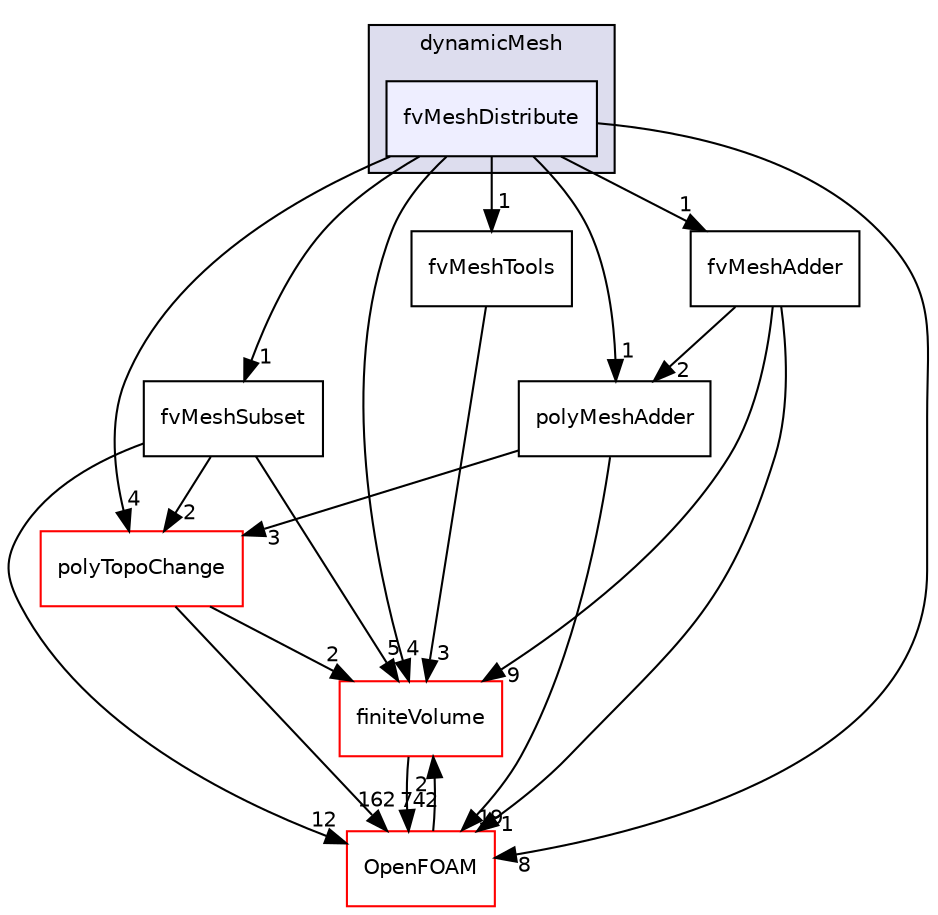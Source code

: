 digraph "src/dynamicMesh/fvMeshDistribute" {
  bgcolor=transparent;
  compound=true
  node [ fontsize="10", fontname="Helvetica"];
  edge [ labelfontsize="10", labelfontname="Helvetica"];
  subgraph clusterdir_63742796c427c97a292c80f7db71da36 {
    graph [ bgcolor="#ddddee", pencolor="black", label="dynamicMesh" fontname="Helvetica", fontsize="10", URL="dir_63742796c427c97a292c80f7db71da36.html"]
  dir_577773e1069a916ae356340e1642450c [shape=box, label="fvMeshDistribute", style="filled", fillcolor="#eeeeff", pencolor="black", URL="dir_577773e1069a916ae356340e1642450c.html"];
  }
  dir_9bd15774b555cf7259a6fa18f99fe99b [shape=box label="finiteVolume" color="red" URL="dir_9bd15774b555cf7259a6fa18f99fe99b.html"];
  dir_1dcc9f8d039401a5088c21c8f851d182 [shape=box label="polyTopoChange" color="red" URL="dir_1dcc9f8d039401a5088c21c8f851d182.html"];
  dir_e23327a71743ffe75713f6a7da1ee175 [shape=box label="polyMeshAdder" URL="dir_e23327a71743ffe75713f6a7da1ee175.html"];
  dir_440af7b05d14cff8b6286d0b48f1a437 [shape=box label="fvMeshAdder" URL="dir_440af7b05d14cff8b6286d0b48f1a437.html"];
  dir_752ee2ea52ff243b3df9acf90ed8ee84 [shape=box label="fvMeshTools" URL="dir_752ee2ea52ff243b3df9acf90ed8ee84.html"];
  dir_c5473ff19b20e6ec4dfe5c310b3778a8 [shape=box label="OpenFOAM" color="red" URL="dir_c5473ff19b20e6ec4dfe5c310b3778a8.html"];
  dir_0d21eae395dc27e78a07fcf5d5d22d6a [shape=box label="fvMeshSubset" URL="dir_0d21eae395dc27e78a07fcf5d5d22d6a.html"];
  dir_577773e1069a916ae356340e1642450c->dir_9bd15774b555cf7259a6fa18f99fe99b [headlabel="4", labeldistance=1.5 headhref="dir_000779_000867.html"];
  dir_577773e1069a916ae356340e1642450c->dir_1dcc9f8d039401a5088c21c8f851d182 [headlabel="4", labeldistance=1.5 headhref="dir_000779_000814.html"];
  dir_577773e1069a916ae356340e1642450c->dir_e23327a71743ffe75713f6a7da1ee175 [headlabel="1", labeldistance=1.5 headhref="dir_000779_000812.html"];
  dir_577773e1069a916ae356340e1642450c->dir_440af7b05d14cff8b6286d0b48f1a437 [headlabel="1", labeldistance=1.5 headhref="dir_000779_000778.html"];
  dir_577773e1069a916ae356340e1642450c->dir_752ee2ea52ff243b3df9acf90ed8ee84 [headlabel="1", labeldistance=1.5 headhref="dir_000779_000781.html"];
  dir_577773e1069a916ae356340e1642450c->dir_c5473ff19b20e6ec4dfe5c310b3778a8 [headlabel="8", labeldistance=1.5 headhref="dir_000779_001929.html"];
  dir_577773e1069a916ae356340e1642450c->dir_0d21eae395dc27e78a07fcf5d5d22d6a [headlabel="1", labeldistance=1.5 headhref="dir_000779_000780.html"];
  dir_9bd15774b555cf7259a6fa18f99fe99b->dir_c5473ff19b20e6ec4dfe5c310b3778a8 [headlabel="742", labeldistance=1.5 headhref="dir_000867_001929.html"];
  dir_e23327a71743ffe75713f6a7da1ee175->dir_1dcc9f8d039401a5088c21c8f851d182 [headlabel="3", labeldistance=1.5 headhref="dir_000812_000814.html"];
  dir_e23327a71743ffe75713f6a7da1ee175->dir_c5473ff19b20e6ec4dfe5c310b3778a8 [headlabel="19", labeldistance=1.5 headhref="dir_000812_001929.html"];
  dir_1dcc9f8d039401a5088c21c8f851d182->dir_9bd15774b555cf7259a6fa18f99fe99b [headlabel="2", labeldistance=1.5 headhref="dir_000814_000867.html"];
  dir_1dcc9f8d039401a5088c21c8f851d182->dir_c5473ff19b20e6ec4dfe5c310b3778a8 [headlabel="162", labeldistance=1.5 headhref="dir_000814_001929.html"];
  dir_440af7b05d14cff8b6286d0b48f1a437->dir_9bd15774b555cf7259a6fa18f99fe99b [headlabel="9", labeldistance=1.5 headhref="dir_000778_000867.html"];
  dir_440af7b05d14cff8b6286d0b48f1a437->dir_e23327a71743ffe75713f6a7da1ee175 [headlabel="2", labeldistance=1.5 headhref="dir_000778_000812.html"];
  dir_440af7b05d14cff8b6286d0b48f1a437->dir_c5473ff19b20e6ec4dfe5c310b3778a8 [headlabel="1", labeldistance=1.5 headhref="dir_000778_001929.html"];
  dir_752ee2ea52ff243b3df9acf90ed8ee84->dir_9bd15774b555cf7259a6fa18f99fe99b [headlabel="3", labeldistance=1.5 headhref="dir_000781_000867.html"];
  dir_c5473ff19b20e6ec4dfe5c310b3778a8->dir_9bd15774b555cf7259a6fa18f99fe99b [headlabel="2", labeldistance=1.5 headhref="dir_001929_000867.html"];
  dir_0d21eae395dc27e78a07fcf5d5d22d6a->dir_9bd15774b555cf7259a6fa18f99fe99b [headlabel="5", labeldistance=1.5 headhref="dir_000780_000867.html"];
  dir_0d21eae395dc27e78a07fcf5d5d22d6a->dir_1dcc9f8d039401a5088c21c8f851d182 [headlabel="2", labeldistance=1.5 headhref="dir_000780_000814.html"];
  dir_0d21eae395dc27e78a07fcf5d5d22d6a->dir_c5473ff19b20e6ec4dfe5c310b3778a8 [headlabel="12", labeldistance=1.5 headhref="dir_000780_001929.html"];
}
